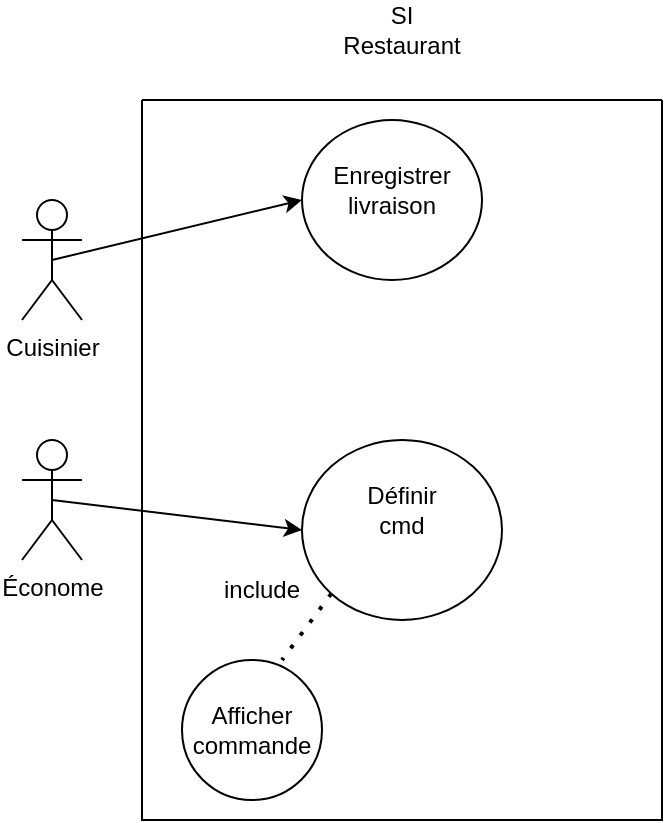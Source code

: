 <mxfile version="20.3.0" type="device"><diagram id="hoFBiifmNjuIRLymMyV3" name="Page-1"><mxGraphModel dx="636" dy="419" grid="1" gridSize="10" guides="1" tooltips="1" connect="1" arrows="1" fold="1" page="1" pageScale="1" pageWidth="827" pageHeight="1169" math="0" shadow="0"><root><mxCell id="0"/><mxCell id="1" parent="0"/><mxCell id="bixmcF7aXt2cYksbgDZk-2" value="Cuisinier" style="shape=umlActor;verticalLabelPosition=bottom;verticalAlign=top;html=1;outlineConnect=0;" vertex="1" parent="1"><mxGeometry x="130" y="230" width="30" height="60" as="geometry"/></mxCell><mxCell id="bixmcF7aXt2cYksbgDZk-4" value="Économe" style="shape=umlActor;verticalLabelPosition=bottom;verticalAlign=top;html=1;outlineConnect=0;" vertex="1" parent="1"><mxGeometry x="130" y="350" width="30" height="60" as="geometry"/></mxCell><mxCell id="bixmcF7aXt2cYksbgDZk-9" value="" style="swimlane;startSize=0;" vertex="1" parent="1"><mxGeometry x="190" y="180" width="260" height="360" as="geometry"/></mxCell><mxCell id="bixmcF7aXt2cYksbgDZk-11" value="" style="ellipse;whiteSpace=wrap;html=1;" vertex="1" parent="bixmcF7aXt2cYksbgDZk-9"><mxGeometry x="80" y="10" width="90" height="80" as="geometry"/></mxCell><mxCell id="bixmcF7aXt2cYksbgDZk-12" value="Enregistrer&lt;br&gt;livraison" style="text;html=1;strokeColor=none;fillColor=none;align=center;verticalAlign=middle;whiteSpace=wrap;rounded=0;" vertex="1" parent="bixmcF7aXt2cYksbgDZk-9"><mxGeometry x="95" y="30" width="60" height="30" as="geometry"/></mxCell><mxCell id="bixmcF7aXt2cYksbgDZk-13" value="" style="ellipse;whiteSpace=wrap;html=1;" vertex="1" parent="bixmcF7aXt2cYksbgDZk-9"><mxGeometry x="80" y="170" width="100" height="90" as="geometry"/></mxCell><mxCell id="bixmcF7aXt2cYksbgDZk-14" value="Définir cmd" style="text;html=1;strokeColor=none;fillColor=none;align=center;verticalAlign=middle;whiteSpace=wrap;rounded=0;" vertex="1" parent="bixmcF7aXt2cYksbgDZk-9"><mxGeometry x="100" y="190" width="60" height="30" as="geometry"/></mxCell><mxCell id="bixmcF7aXt2cYksbgDZk-17" value="" style="endArrow=none;dashed=1;html=1;dashPattern=1 3;strokeWidth=2;rounded=0;exitX=0;exitY=1;exitDx=0;exitDy=0;" edge="1" parent="bixmcF7aXt2cYksbgDZk-9" source="bixmcF7aXt2cYksbgDZk-13"><mxGeometry width="50" height="50" relative="1" as="geometry"><mxPoint x="90" y="180" as="sourcePoint"/><mxPoint x="70" y="280" as="targetPoint"/></mxGeometry></mxCell><mxCell id="bixmcF7aXt2cYksbgDZk-18" value="include" style="text;html=1;strokeColor=none;fillColor=none;align=center;verticalAlign=middle;whiteSpace=wrap;rounded=0;" vertex="1" parent="bixmcF7aXt2cYksbgDZk-9"><mxGeometry x="30" y="230" width="60" height="30" as="geometry"/></mxCell><mxCell id="bixmcF7aXt2cYksbgDZk-19" value="" style="ellipse;whiteSpace=wrap;html=1;" vertex="1" parent="bixmcF7aXt2cYksbgDZk-9"><mxGeometry x="20" y="280" width="70" height="70" as="geometry"/></mxCell><mxCell id="bixmcF7aXt2cYksbgDZk-20" value="Afficher commande" style="text;html=1;strokeColor=none;fillColor=none;align=center;verticalAlign=middle;whiteSpace=wrap;rounded=0;" vertex="1" parent="bixmcF7aXt2cYksbgDZk-9"><mxGeometry x="25" y="300" width="60" height="30" as="geometry"/></mxCell><mxCell id="bixmcF7aXt2cYksbgDZk-15" value="" style="endArrow=classic;html=1;rounded=0;exitX=0.5;exitY=0.5;exitDx=0;exitDy=0;exitPerimeter=0;entryX=0;entryY=0.5;entryDx=0;entryDy=0;" edge="1" parent="1" source="bixmcF7aXt2cYksbgDZk-2" target="bixmcF7aXt2cYksbgDZk-11"><mxGeometry width="50" height="50" relative="1" as="geometry"><mxPoint x="280" y="360" as="sourcePoint"/><mxPoint x="330" y="310" as="targetPoint"/></mxGeometry></mxCell><mxCell id="bixmcF7aXt2cYksbgDZk-16" value="" style="endArrow=classic;html=1;rounded=0;exitX=0.5;exitY=0.5;exitDx=0;exitDy=0;exitPerimeter=0;entryX=0;entryY=0.5;entryDx=0;entryDy=0;" edge="1" parent="1" source="bixmcF7aXt2cYksbgDZk-4" target="bixmcF7aXt2cYksbgDZk-13"><mxGeometry width="50" height="50" relative="1" as="geometry"><mxPoint x="145" y="385" as="sourcePoint"/><mxPoint x="270" y="400" as="targetPoint"/></mxGeometry></mxCell><mxCell id="bixmcF7aXt2cYksbgDZk-10" value="SI Restaurant" style="text;html=1;strokeColor=none;fillColor=none;align=center;verticalAlign=middle;whiteSpace=wrap;rounded=0;" vertex="1" parent="1"><mxGeometry x="290" y="130" width="60" height="30" as="geometry"/></mxCell></root></mxGraphModel></diagram></mxfile>
